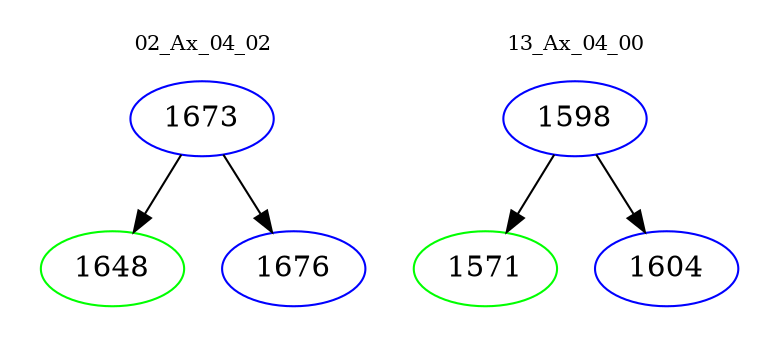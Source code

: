 digraph{
subgraph cluster_0 {
color = white
label = "02_Ax_04_02";
fontsize=10;
T0_1673 [label="1673", color="blue"]
T0_1673 -> T0_1648 [color="black"]
T0_1648 [label="1648", color="green"]
T0_1673 -> T0_1676 [color="black"]
T0_1676 [label="1676", color="blue"]
}
subgraph cluster_1 {
color = white
label = "13_Ax_04_00";
fontsize=10;
T1_1598 [label="1598", color="blue"]
T1_1598 -> T1_1571 [color="black"]
T1_1571 [label="1571", color="green"]
T1_1598 -> T1_1604 [color="black"]
T1_1604 [label="1604", color="blue"]
}
}
